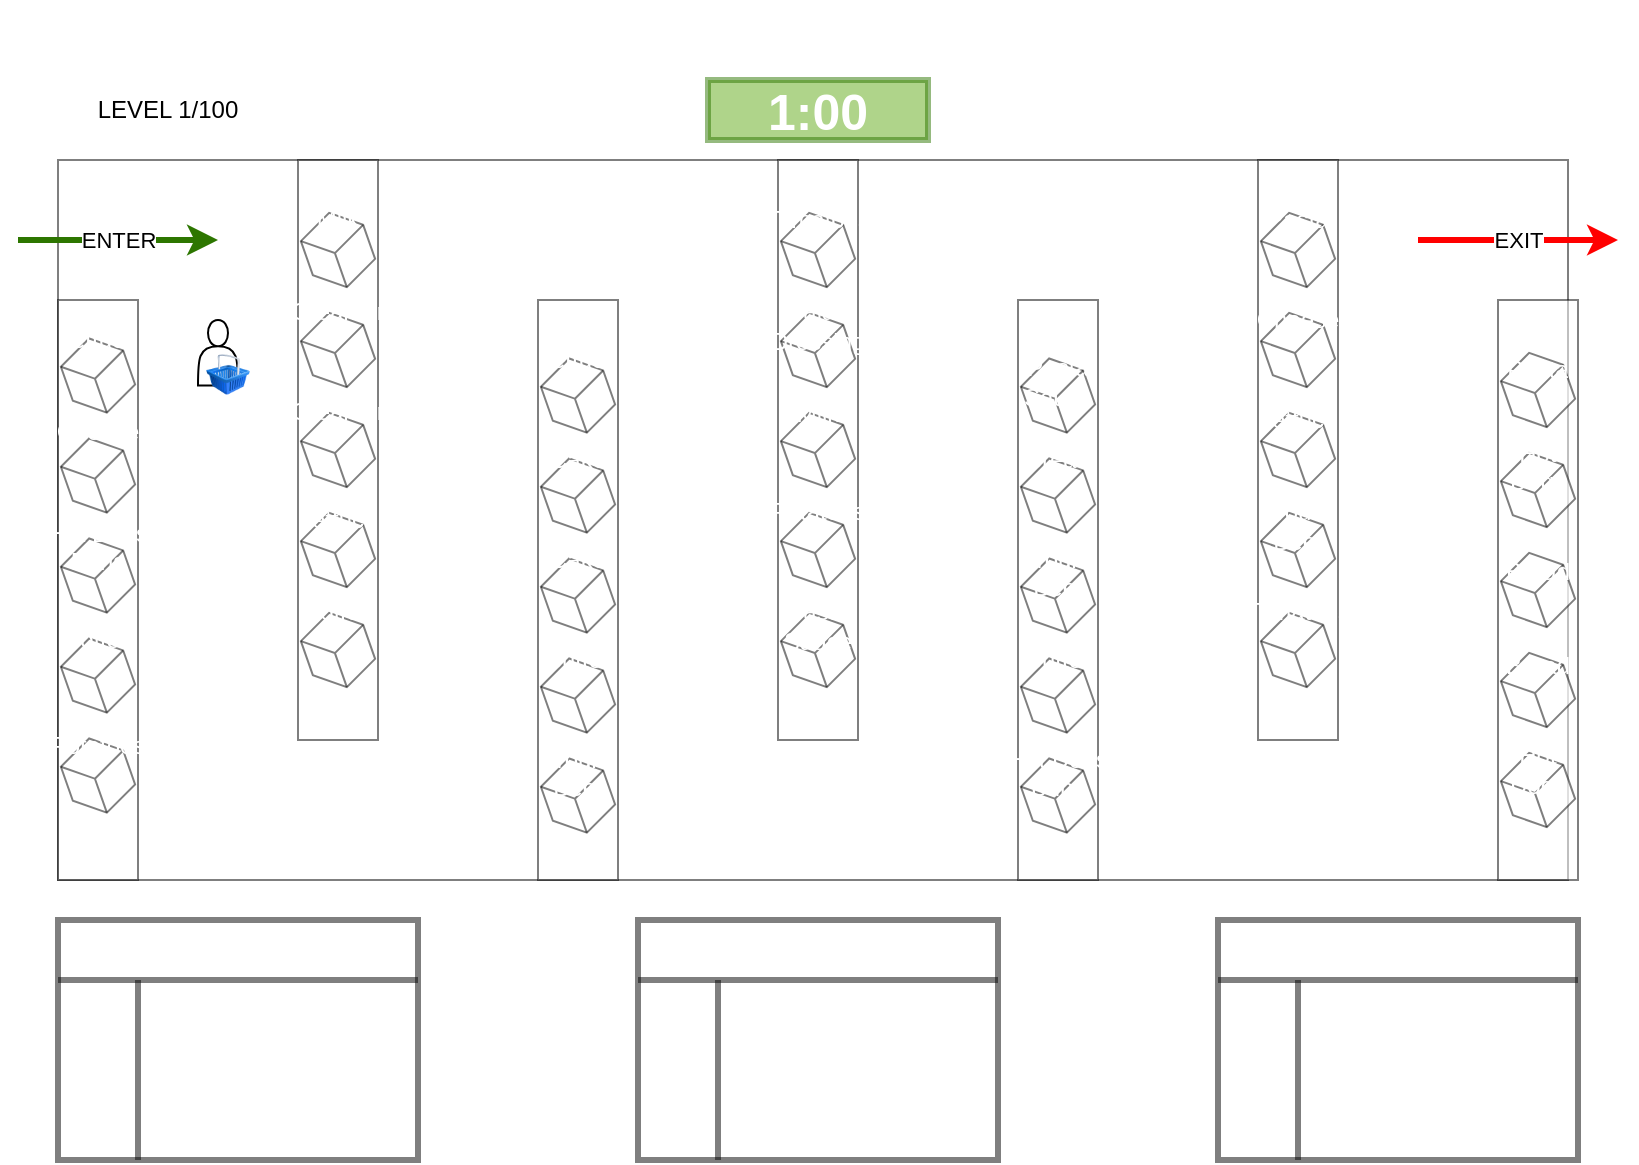 <mxfile>
    <diagram id="Rlf8xE68demIQxLl0rlF" name="Page-1">
        <mxGraphModel dx="257" dy="1597" grid="1" gridSize="10" guides="1" tooltips="1" connect="1" arrows="1" fold="1" page="1" pageScale="1" pageWidth="850" pageHeight="1100" math="0" shadow="0">
            <root>
                <mxCell id="0"/>
                <mxCell id="1" parent="0"/>
                <mxCell id="2" value="" style="rounded=0;whiteSpace=wrap;html=1;opacity=50;" parent="1" vertex="1">
                    <mxGeometry x="40" y="80" width="755" height="360" as="geometry"/>
                </mxCell>
                <mxCell id="8" value="" style="rounded=0;whiteSpace=wrap;html=1;opacity=50;" parent="1" vertex="1">
                    <mxGeometry x="40" y="150" width="40" height="290" as="geometry"/>
                </mxCell>
                <mxCell id="10" value="" style="rounded=0;whiteSpace=wrap;html=1;opacity=50;" parent="1" vertex="1">
                    <mxGeometry x="160" y="80" width="40" height="290" as="geometry"/>
                </mxCell>
                <mxCell id="11" value="" style="rounded=0;whiteSpace=wrap;html=1;opacity=50;" parent="1" vertex="1">
                    <mxGeometry x="280" y="150" width="40" height="290" as="geometry"/>
                </mxCell>
                <mxCell id="12" value="" style="rounded=0;whiteSpace=wrap;html=1;opacity=50;" parent="1" vertex="1">
                    <mxGeometry x="400" y="80" width="40" height="290" as="geometry"/>
                </mxCell>
                <mxCell id="13" value="" style="rounded=0;whiteSpace=wrap;html=1;opacity=50;" parent="1" vertex="1">
                    <mxGeometry x="520" y="150" width="40" height="290" as="geometry"/>
                </mxCell>
                <mxCell id="14" value="" style="rounded=0;whiteSpace=wrap;html=1;opacity=50;" parent="1" vertex="1">
                    <mxGeometry x="640" y="80" width="40" height="290" as="geometry"/>
                </mxCell>
                <mxCell id="16" value="" style="rounded=0;whiteSpace=wrap;html=1;opacity=50;" parent="1" vertex="1">
                    <mxGeometry x="760" y="150" width="40" height="290" as="geometry"/>
                </mxCell>
                <mxCell id="23" value="" style="endArrow=classic;html=1;fillColor=#60a917;strokeColor=#2D7600;strokeWidth=3;" parent="1" edge="1">
                    <mxGeometry relative="1" as="geometry">
                        <mxPoint x="20" y="120" as="sourcePoint"/>
                        <mxPoint x="120" y="120" as="targetPoint"/>
                    </mxGeometry>
                </mxCell>
                <mxCell id="24" value="ENTER" style="edgeLabel;resizable=0;html=1;align=center;verticalAlign=middle;" parent="23" connectable="0" vertex="1">
                    <mxGeometry relative="1" as="geometry"/>
                </mxCell>
                <mxCell id="26" value="" style="endArrow=classic;html=1;fillColor=#a20025;strokeColor=#FF0000;strokeWidth=3;" parent="1" edge="1">
                    <mxGeometry relative="1" as="geometry">
                        <mxPoint x="720" y="120" as="sourcePoint"/>
                        <mxPoint x="820" y="120" as="targetPoint"/>
                    </mxGeometry>
                </mxCell>
                <mxCell id="27" value="EXIT" style="edgeLabel;resizable=0;html=1;align=center;verticalAlign=middle;" parent="26" connectable="0" vertex="1">
                    <mxGeometry relative="1" as="geometry">
                        <mxPoint as="offset"/>
                    </mxGeometry>
                </mxCell>
                <mxCell id="29" value="" style="html=1;whiteSpace=wrap;shape=isoCube2;backgroundOutline=1;isoAngle=15;rotation=-135;opacity=50;" parent="1" vertex="1">
                    <mxGeometry x="43.75" y="170" width="32.5" height="35.58" as="geometry"/>
                </mxCell>
                <mxCell id="31" value="" style="html=1;whiteSpace=wrap;shape=isoCube2;backgroundOutline=1;isoAngle=15;rotation=-135;opacity=50;" parent="1" vertex="1">
                    <mxGeometry x="43.75" y="220" width="32.5" height="35.58" as="geometry"/>
                </mxCell>
                <mxCell id="32" value="" style="html=1;whiteSpace=wrap;shape=isoCube2;backgroundOutline=1;isoAngle=15;rotation=-135;opacity=50;" parent="1" vertex="1">
                    <mxGeometry x="43.75" y="270" width="32.5" height="35.58" as="geometry"/>
                </mxCell>
                <mxCell id="33" value="" style="html=1;whiteSpace=wrap;shape=isoCube2;backgroundOutline=1;isoAngle=15;rotation=-135;opacity=50;" parent="1" vertex="1">
                    <mxGeometry x="43.75" y="320" width="32.5" height="35.58" as="geometry"/>
                </mxCell>
                <mxCell id="34" value="" style="html=1;whiteSpace=wrap;shape=isoCube2;backgroundOutline=1;isoAngle=15;rotation=-135;opacity=50;" parent="1" vertex="1">
                    <mxGeometry x="43.75" y="370" width="32.5" height="35.58" as="geometry"/>
                </mxCell>
                <mxCell id="35" value="" style="html=1;whiteSpace=wrap;shape=isoCube2;backgroundOutline=1;isoAngle=15;rotation=-135;opacity=50;" parent="1" vertex="1">
                    <mxGeometry x="163.75" y="107.21" width="32.5" height="35.58" as="geometry"/>
                </mxCell>
                <mxCell id="36" value="" style="html=1;whiteSpace=wrap;shape=isoCube2;backgroundOutline=1;isoAngle=15;rotation=-135;opacity=50;" parent="1" vertex="1">
                    <mxGeometry x="163.75" y="157.21" width="32.5" height="35.58" as="geometry"/>
                </mxCell>
                <mxCell id="37" value="" style="html=1;whiteSpace=wrap;shape=isoCube2;backgroundOutline=1;isoAngle=15;rotation=-135;opacity=50;" parent="1" vertex="1">
                    <mxGeometry x="163.75" y="207.21" width="32.5" height="35.58" as="geometry"/>
                </mxCell>
                <mxCell id="38" value="" style="html=1;whiteSpace=wrap;shape=isoCube2;backgroundOutline=1;isoAngle=15;rotation=-135;opacity=50;" parent="1" vertex="1">
                    <mxGeometry x="163.75" y="257.21" width="32.5" height="35.58" as="geometry"/>
                </mxCell>
                <mxCell id="39" value="" style="html=1;whiteSpace=wrap;shape=isoCube2;backgroundOutline=1;isoAngle=15;rotation=-135;opacity=50;" parent="1" vertex="1">
                    <mxGeometry x="163.75" y="307.21" width="32.5" height="35.58" as="geometry"/>
                </mxCell>
                <mxCell id="40" value="" style="html=1;whiteSpace=wrap;shape=isoCube2;backgroundOutline=1;isoAngle=15;rotation=-135;opacity=50;" parent="1" vertex="1">
                    <mxGeometry x="283.75" y="180" width="32.5" height="35.58" as="geometry"/>
                </mxCell>
                <mxCell id="41" value="" style="html=1;whiteSpace=wrap;shape=isoCube2;backgroundOutline=1;isoAngle=15;rotation=-135;opacity=50;" parent="1" vertex="1">
                    <mxGeometry x="283.75" y="230" width="32.5" height="35.58" as="geometry"/>
                </mxCell>
                <mxCell id="42" value="" style="html=1;whiteSpace=wrap;shape=isoCube2;backgroundOutline=1;isoAngle=15;rotation=-135;opacity=50;" parent="1" vertex="1">
                    <mxGeometry x="283.75" y="280" width="32.5" height="35.58" as="geometry"/>
                </mxCell>
                <mxCell id="43" value="" style="html=1;whiteSpace=wrap;shape=isoCube2;backgroundOutline=1;isoAngle=15;rotation=-135;opacity=50;" parent="1" vertex="1">
                    <mxGeometry x="283.75" y="330" width="32.5" height="35.58" as="geometry"/>
                </mxCell>
                <mxCell id="44" value="" style="html=1;whiteSpace=wrap;shape=isoCube2;backgroundOutline=1;isoAngle=15;rotation=-135;opacity=50;" parent="1" vertex="1">
                    <mxGeometry x="283.75" y="380" width="32.5" height="35.58" as="geometry"/>
                </mxCell>
                <mxCell id="45" value="" style="html=1;whiteSpace=wrap;shape=isoCube2;backgroundOutline=1;isoAngle=15;rotation=-135;opacity=50;" parent="1" vertex="1">
                    <mxGeometry x="403.75" y="107.21" width="32.5" height="35.58" as="geometry"/>
                </mxCell>
                <mxCell id="46" value="" style="html=1;whiteSpace=wrap;shape=isoCube2;backgroundOutline=1;isoAngle=15;rotation=-135;opacity=50;" parent="1" vertex="1">
                    <mxGeometry x="403.75" y="157.21" width="32.5" height="35.58" as="geometry"/>
                </mxCell>
                <mxCell id="47" value="" style="html=1;whiteSpace=wrap;shape=isoCube2;backgroundOutline=1;isoAngle=15;rotation=-135;opacity=50;" parent="1" vertex="1">
                    <mxGeometry x="403.75" y="207.21" width="32.5" height="35.58" as="geometry"/>
                </mxCell>
                <mxCell id="48" value="" style="html=1;whiteSpace=wrap;shape=isoCube2;backgroundOutline=1;isoAngle=15;rotation=-135;opacity=50;" parent="1" vertex="1">
                    <mxGeometry x="403.75" y="257.21" width="32.5" height="35.58" as="geometry"/>
                </mxCell>
                <mxCell id="49" value="" style="html=1;whiteSpace=wrap;shape=isoCube2;backgroundOutline=1;isoAngle=15;rotation=-135;opacity=50;" parent="1" vertex="1">
                    <mxGeometry x="403.75" y="307.21" width="32.5" height="35.58" as="geometry"/>
                </mxCell>
                <mxCell id="50" value="" style="html=1;whiteSpace=wrap;shape=isoCube2;backgroundOutline=1;isoAngle=15;rotation=-135;opacity=50;" parent="1" vertex="1">
                    <mxGeometry x="523.75" y="180" width="32.5" height="35.58" as="geometry"/>
                </mxCell>
                <mxCell id="51" value="" style="html=1;whiteSpace=wrap;shape=isoCube2;backgroundOutline=1;isoAngle=15;rotation=-135;opacity=50;" parent="1" vertex="1">
                    <mxGeometry x="523.75" y="230" width="32.5" height="35.58" as="geometry"/>
                </mxCell>
                <mxCell id="52" value="" style="html=1;whiteSpace=wrap;shape=isoCube2;backgroundOutline=1;isoAngle=15;rotation=-135;opacity=50;" parent="1" vertex="1">
                    <mxGeometry x="523.75" y="280" width="32.5" height="35.58" as="geometry"/>
                </mxCell>
                <mxCell id="53" value="" style="html=1;whiteSpace=wrap;shape=isoCube2;backgroundOutline=1;isoAngle=15;rotation=-135;opacity=50;" parent="1" vertex="1">
                    <mxGeometry x="523.75" y="330" width="32.5" height="35.58" as="geometry"/>
                </mxCell>
                <mxCell id="54" value="" style="html=1;whiteSpace=wrap;shape=isoCube2;backgroundOutline=1;isoAngle=15;rotation=-135;opacity=50;" parent="1" vertex="1">
                    <mxGeometry x="523.75" y="380" width="32.5" height="35.58" as="geometry"/>
                </mxCell>
                <mxCell id="55" value="" style="html=1;whiteSpace=wrap;shape=isoCube2;backgroundOutline=1;isoAngle=15;rotation=-135;opacity=50;" parent="1" vertex="1">
                    <mxGeometry x="643.75" y="107.21" width="32.5" height="35.58" as="geometry"/>
                </mxCell>
                <mxCell id="56" value="" style="html=1;whiteSpace=wrap;shape=isoCube2;backgroundOutline=1;isoAngle=15;rotation=-135;opacity=50;" parent="1" vertex="1">
                    <mxGeometry x="643.75" y="157.21" width="32.5" height="35.58" as="geometry"/>
                </mxCell>
                <mxCell id="57" value="" style="html=1;whiteSpace=wrap;shape=isoCube2;backgroundOutline=1;isoAngle=15;rotation=-135;opacity=50;" parent="1" vertex="1">
                    <mxGeometry x="643.75" y="207.21" width="32.5" height="35.58" as="geometry"/>
                </mxCell>
                <mxCell id="58" value="" style="html=1;whiteSpace=wrap;shape=isoCube2;backgroundOutline=1;isoAngle=15;rotation=-135;opacity=50;" parent="1" vertex="1">
                    <mxGeometry x="643.75" y="257.21" width="32.5" height="35.58" as="geometry"/>
                </mxCell>
                <mxCell id="59" value="" style="html=1;whiteSpace=wrap;shape=isoCube2;backgroundOutline=1;isoAngle=15;rotation=-135;opacity=50;" parent="1" vertex="1">
                    <mxGeometry x="643.75" y="307.21" width="32.5" height="35.58" as="geometry"/>
                </mxCell>
                <mxCell id="60" value="" style="html=1;whiteSpace=wrap;shape=isoCube2;backgroundOutline=1;isoAngle=15;rotation=-135;opacity=50;" parent="1" vertex="1">
                    <mxGeometry x="763.75" y="177.21" width="32.5" height="35.58" as="geometry"/>
                </mxCell>
                <mxCell id="61" value="" style="html=1;whiteSpace=wrap;shape=isoCube2;backgroundOutline=1;isoAngle=15;rotation=-135;opacity=50;" parent="1" vertex="1">
                    <mxGeometry x="763.75" y="227.21" width="32.5" height="35.58" as="geometry"/>
                </mxCell>
                <mxCell id="62" value="" style="html=1;whiteSpace=wrap;shape=isoCube2;backgroundOutline=1;isoAngle=15;rotation=-135;opacity=50;" parent="1" vertex="1">
                    <mxGeometry x="763.75" y="277.21" width="32.5" height="35.58" as="geometry"/>
                </mxCell>
                <mxCell id="63" value="" style="html=1;whiteSpace=wrap;shape=isoCube2;backgroundOutline=1;isoAngle=15;rotation=-135;opacity=50;" parent="1" vertex="1">
                    <mxGeometry x="763.75" y="327.21" width="32.5" height="35.58" as="geometry"/>
                </mxCell>
                <mxCell id="64" value="" style="html=1;whiteSpace=wrap;shape=isoCube2;backgroundOutline=1;isoAngle=15;rotation=-135;opacity=50;" parent="1" vertex="1">
                    <mxGeometry x="763.75" y="377.21" width="32.5" height="35.58" as="geometry"/>
                </mxCell>
                <mxCell id="72" value="" style="shape=actor;whiteSpace=wrap;html=1;" parent="1" vertex="1">
                    <mxGeometry x="110" y="160" width="20" height="32.79" as="geometry"/>
                </mxCell>
                <mxCell id="74" value="" style="image;html=1;image=img/lib/clip_art/finance/Shopping_Cart_128x128.png" parent="1" vertex="1">
                    <mxGeometry x="110" y="177.21" width="30" height="20" as="geometry"/>
                </mxCell>
                <UserObject label="&lt;font color=&quot;#ffffff&quot;&gt;Lettuce&lt;br&gt;&lt;/font&gt;" placeholders="1" name="Variable" id="78">
                    <mxCell style="text;html=1;strokeColor=none;fillColor=none;align=center;verticalAlign=middle;whiteSpace=wrap;overflow=hidden;strokeWidth=3;" parent="1" vertex="1">
                        <mxGeometry x="20" y="160.0" width="80" height="20" as="geometry"/>
                    </mxCell>
                </UserObject>
                <UserObject label="&lt;font color=&quot;#ffffff&quot;&gt;Lettuce&lt;br&gt;&lt;/font&gt;" placeholders="1" name="Variable" id="79">
                    <mxCell style="text;html=1;strokeColor=none;fillColor=none;align=center;verticalAlign=middle;whiteSpace=wrap;overflow=hidden;strokeWidth=3;" parent="1" vertex="1">
                        <mxGeometry x="140" y="250.0" width="80" height="20" as="geometry"/>
                    </mxCell>
                </UserObject>
                <UserObject label="&lt;font color=&quot;#ffffff&quot;&gt;Lettuce&lt;br&gt;&lt;/font&gt;" placeholders="1" name="Variable" id="80">
                    <mxCell style="text;html=1;strokeColor=none;fillColor=none;align=center;verticalAlign=middle;whiteSpace=wrap;overflow=hidden;strokeWidth=3;" parent="1" vertex="1">
                        <mxGeometry x="260" y="170.0" width="80" height="20" as="geometry"/>
                    </mxCell>
                </UserObject>
                <UserObject label="&lt;font color=&quot;#ffffff&quot;&gt;Lettuce&lt;br&gt;&lt;/font&gt;" placeholders="1" name="Variable" id="81">
                    <mxCell style="text;html=1;strokeColor=none;fillColor=none;align=center;verticalAlign=middle;whiteSpace=wrap;overflow=hidden;strokeWidth=3;" parent="1" vertex="1">
                        <mxGeometry x="620" y="200.0" width="80" height="20" as="geometry"/>
                    </mxCell>
                </UserObject>
                <UserObject label="&lt;font color=&quot;#ffffff&quot;&gt;Bread&lt;br&gt;&lt;/font&gt;" placeholders="1" name="Variable" id="82">
                    <mxCell style="text;html=1;strokeColor=none;fillColor=none;align=center;verticalAlign=middle;whiteSpace=wrap;overflow=hidden;strokeWidth=3;" parent="1" vertex="1">
                        <mxGeometry x="740" y="322.79" width="80" height="20" as="geometry"/>
                    </mxCell>
                </UserObject>
                <UserObject label="&lt;font color=&quot;#ffffff&quot;&gt;Bread&lt;br&gt;&lt;/font&gt;" placeholders="1" name="Variable" id="83">
                    <mxCell style="text;html=1;strokeColor=none;fillColor=none;align=center;verticalAlign=middle;whiteSpace=wrap;overflow=hidden;strokeWidth=3;" parent="1" vertex="1">
                        <mxGeometry x="740" y="275.58" width="80" height="20" as="geometry"/>
                    </mxCell>
                </UserObject>
                <UserObject label="&lt;font color=&quot;#ffffff&quot;&gt;Bread&lt;br&gt;&lt;/font&gt;" placeholders="1" name="Variable" id="84">
                    <mxCell style="text;html=1;strokeColor=none;fillColor=none;align=center;verticalAlign=middle;whiteSpace=wrap;overflow=hidden;strokeWidth=3;" parent="1" vertex="1">
                        <mxGeometry x="500" y="220.0" width="80" height="20" as="geometry"/>
                    </mxCell>
                </UserObject>
                <UserObject label="&lt;font color=&quot;#ffffff&quot;&gt;Tomatoes&lt;br&gt;&lt;/font&gt;" placeholders="1" name="Variable" id="85">
                    <mxCell style="text;html=1;strokeColor=none;fillColor=none;align=center;verticalAlign=middle;whiteSpace=wrap;overflow=hidden;strokeWidth=3;" parent="1" vertex="1">
                        <mxGeometry x="620" y="295.58" width="80" height="20" as="geometry"/>
                    </mxCell>
                </UserObject>
                <UserObject label="&lt;font color=&quot;#ffffff&quot;&gt;Tomatoes&lt;br&gt;&lt;/font&gt;" placeholders="1" name="Variable" id="86">
                    <mxCell style="text;html=1;strokeColor=none;fillColor=none;align=center;verticalAlign=middle;whiteSpace=wrap;overflow=hidden;strokeWidth=3;" parent="1" vertex="1">
                        <mxGeometry x="380" y="100.0" width="80" height="20" as="geometry"/>
                    </mxCell>
                </UserObject>
                <UserObject label="&lt;font color=&quot;#ffffff&quot;&gt;Ground&lt;br&gt;Beef&lt;br&gt;&lt;/font&gt;" placeholders="1" name="Variable" id="87">
                    <mxCell style="text;html=1;strokeColor=none;fillColor=none;align=center;verticalAlign=middle;whiteSpace=wrap;overflow=hidden;strokeWidth=3;" parent="1" vertex="1">
                        <mxGeometry x="620" y="245.58" width="80" height="34.42" as="geometry"/>
                    </mxCell>
                </UserObject>
                <UserObject label="&lt;font color=&quot;#ffffff&quot;&gt;Ground&lt;br&gt;Beef&lt;br&gt;&lt;/font&gt;" placeholders="1" name="Variable" id="88">
                    <mxCell style="text;html=1;strokeColor=none;fillColor=none;align=center;verticalAlign=middle;whiteSpace=wrap;overflow=hidden;strokeWidth=3;" parent="1" vertex="1">
                        <mxGeometry x="500" y="270" width="80" height="30" as="geometry"/>
                    </mxCell>
                </UserObject>
                <UserObject label="&lt;font color=&quot;#ffffff&quot;&gt;Ground&lt;br&gt;Beef&lt;br&gt;&lt;/font&gt;" placeholders="1" name="Variable" id="89">
                    <mxCell style="text;html=1;strokeColor=none;fillColor=none;align=center;verticalAlign=middle;whiteSpace=wrap;overflow=hidden;strokeWidth=3;" parent="1" vertex="1">
                        <mxGeometry x="260" y="370" width="80" height="30" as="geometry"/>
                    </mxCell>
                </UserObject>
                <UserObject label="&lt;font color=&quot;#ffffff&quot;&gt;Cheese&lt;br&gt;&lt;/font&gt;" placeholders="1" name="Variable" id="90">
                    <mxCell style="text;html=1;strokeColor=none;fillColor=none;align=center;verticalAlign=middle;whiteSpace=wrap;overflow=hidden;strokeWidth=3;" parent="1" vertex="1">
                        <mxGeometry x="620" y="150.0" width="80" height="20" as="geometry"/>
                    </mxCell>
                </UserObject>
                <UserObject label="&lt;font color=&quot;#ffffff&quot;&gt;Cheese&lt;br&gt;&lt;/font&gt;" placeholders="1" name="Variable" id="91">
                    <mxCell style="text;html=1;strokeColor=none;fillColor=none;align=center;verticalAlign=middle;whiteSpace=wrap;overflow=hidden;strokeWidth=3;" parent="1" vertex="1">
                        <mxGeometry x="20" y="205.58" width="80" height="20" as="geometry"/>
                    </mxCell>
                </UserObject>
                <UserObject label="&lt;font color=&quot;#ffffff&quot;&gt;Pasta&lt;br&gt;&lt;/font&gt;" placeholders="1" name="Variable" id="92">
                    <mxCell style="text;html=1;strokeColor=none;fillColor=none;align=center;verticalAlign=middle;whiteSpace=wrap;overflow=hidden;strokeWidth=3;" parent="1" vertex="1">
                        <mxGeometry x="620" y="100.0" width="80" height="20" as="geometry"/>
                    </mxCell>
                </UserObject>
                <UserObject label="&lt;font color=&quot;#ffffff&quot;&gt;Pasta&lt;br&gt;&lt;/font&gt;" placeholders="1" name="Variable" id="93">
                    <mxCell style="text;html=1;strokeColor=none;fillColor=none;align=center;verticalAlign=middle;whiteSpace=wrap;overflow=hidden;strokeWidth=3;" parent="1" vertex="1">
                        <mxGeometry x="740" y="175.0" width="80" height="20" as="geometry"/>
                    </mxCell>
                </UserObject>
                <UserObject label="&lt;font color=&quot;#ffffff&quot;&gt;Pasta&lt;br&gt;Sauce&lt;br&gt;&lt;/font&gt;" placeholders="1" name="Variable" id="94">
                    <mxCell style="text;html=1;strokeColor=none;fillColor=none;align=center;verticalAlign=middle;whiteSpace=wrap;overflow=hidden;strokeWidth=3;" parent="1" vertex="1">
                        <mxGeometry x="500" y="172.79" width="80" height="37.21" as="geometry"/>
                    </mxCell>
                </UserObject>
                <UserObject label="&lt;font color=&quot;#ffffff&quot;&gt;Pasta&lt;br&gt;Sauce&lt;br&gt;&lt;/font&gt;" placeholders="1" name="Variable" id="95">
                    <mxCell style="text;html=1;strokeColor=none;fillColor=none;align=center;verticalAlign=middle;whiteSpace=wrap;overflow=hidden;strokeWidth=3;" parent="1" vertex="1">
                        <mxGeometry x="380" y="295.58" width="80" height="34.42" as="geometry"/>
                    </mxCell>
                </UserObject>
                <UserObject label="&lt;font color=&quot;#ffffff&quot;&gt;Cake&lt;br&gt;&lt;/font&gt;" placeholders="1" name="Variable" id="96">
                    <mxCell style="text;html=1;strokeColor=none;fillColor=none;align=center;verticalAlign=middle;whiteSpace=wrap;overflow=hidden;strokeWidth=3;" parent="1" vertex="1">
                        <mxGeometry x="260" y="220.0" width="80" height="20" as="geometry"/>
                    </mxCell>
                </UserObject>
                <UserObject label="&lt;font color=&quot;#ffffff&quot;&gt;Cake&lt;br&gt;&lt;/font&gt;" placeholders="1" name="Variable" id="97">
                    <mxCell style="text;html=1;strokeColor=none;fillColor=none;align=center;verticalAlign=middle;whiteSpace=wrap;overflow=hidden;strokeWidth=3;" parent="1" vertex="1">
                        <mxGeometry x="260" y="270.0" width="80" height="20" as="geometry"/>
                    </mxCell>
                </UserObject>
                <UserObject label="&lt;font color=&quot;#ffffff&quot;&gt;Hot&lt;br&gt;Dogs&lt;br&gt;&lt;/font&gt;" placeholders="1" name="Variable" id="98">
                    <mxCell style="text;html=1;strokeColor=none;fillColor=none;align=center;verticalAlign=middle;whiteSpace=wrap;overflow=hidden;strokeWidth=3;" parent="1" vertex="1">
                        <mxGeometry x="740" y="367.5" width="80" height="35" as="geometry"/>
                    </mxCell>
                </UserObject>
                <UserObject label="&lt;font color=&quot;#ffffff&quot;&gt;Hot&lt;br&gt;Dogs&lt;br&gt;&lt;/font&gt;" placeholders="1" name="Variable" id="99">
                    <mxCell style="text;html=1;strokeColor=none;fillColor=none;align=center;verticalAlign=middle;whiteSpace=wrap;overflow=hidden;strokeWidth=3;" parent="1" vertex="1">
                        <mxGeometry x="740" y="217.21" width="80" height="30" as="geometry"/>
                    </mxCell>
                </UserObject>
                <UserObject label="&lt;font color=&quot;#ffffff&quot;&gt;Hot Dogs&lt;br&gt;Buns&lt;br&gt;&lt;/font&gt;" placeholders="1" name="Variable" id="100">
                    <mxCell style="text;html=1;strokeColor=none;fillColor=none;align=center;verticalAlign=middle;whiteSpace=wrap;overflow=hidden;strokeWidth=3;" parent="1" vertex="1">
                        <mxGeometry x="500" y="370" width="80" height="30" as="geometry"/>
                    </mxCell>
                </UserObject>
                <UserObject label="&lt;font color=&quot;#ffffff&quot;&gt;Hot Dogs&lt;br&gt;Buns&lt;br&gt;&lt;/font&gt;" placeholders="1" name="Variable" id="101">
                    <mxCell style="text;html=1;strokeColor=none;fillColor=none;align=center;verticalAlign=middle;whiteSpace=wrap;overflow=hidden;strokeWidth=3;" parent="1" vertex="1">
                        <mxGeometry x="20" y="257.21" width="80" height="30" as="geometry"/>
                    </mxCell>
                </UserObject>
                <UserObject label="&lt;font color=&quot;#ffffff&quot;&gt;Potatoes&lt;br&gt;&lt;/font&gt;" placeholders="1" name="Variable" id="102">
                    <mxCell style="text;html=1;strokeColor=none;fillColor=none;align=center;verticalAlign=middle;whiteSpace=wrap;overflow=hidden;strokeWidth=3;" parent="1" vertex="1">
                        <mxGeometry x="380" y="245.58" width="80" height="20" as="geometry"/>
                    </mxCell>
                </UserObject>
                <UserObject label="&lt;font color=&quot;#ffffff&quot;&gt;Potatoes&lt;br&gt;&lt;/font&gt;" placeholders="1" name="Variable" id="104">
                    <mxCell style="text;html=1;strokeColor=none;fillColor=none;align=center;verticalAlign=middle;whiteSpace=wrap;overflow=hidden;strokeWidth=3;" parent="1" vertex="1">
                        <mxGeometry x="20" y="362.79" width="80" height="20" as="geometry"/>
                    </mxCell>
                </UserObject>
                <UserObject label="&lt;font color=&quot;#ffffff&quot;&gt;Milk&lt;br&gt;&lt;/font&gt;" placeholders="1" name="Variable" id="105">
                    <mxCell style="text;html=1;strokeColor=none;fillColor=none;align=center;verticalAlign=middle;whiteSpace=wrap;overflow=hidden;strokeWidth=3;" parent="1" vertex="1">
                        <mxGeometry x="380" y="197.21" width="80" height="20" as="geometry"/>
                    </mxCell>
                </UserObject>
                <UserObject label="&lt;font color=&quot;#ffffff&quot;&gt;Milk&lt;br&gt;&lt;/font&gt;" placeholders="1" name="Variable" id="106">
                    <mxCell style="text;html=1;strokeColor=none;fillColor=none;align=center;verticalAlign=middle;whiteSpace=wrap;overflow=hidden;strokeWidth=3;" parent="1" vertex="1">
                        <mxGeometry x="140" y="100.0" width="80" height="20" as="geometry"/>
                    </mxCell>
                </UserObject>
                <UserObject label="&lt;font color=&quot;#ffffff&quot;&gt;Butter&lt;br&gt;&lt;/font&gt;" placeholders="1" name="Variable" id="107">
                    <mxCell style="text;html=1;strokeColor=none;fillColor=none;align=center;verticalAlign=middle;whiteSpace=wrap;overflow=hidden;strokeWidth=3;" parent="1" vertex="1">
                        <mxGeometry x="260" y="320" width="80" height="20" as="geometry"/>
                    </mxCell>
                </UserObject>
                <UserObject label="&lt;font color=&quot;#ffffff&quot;&gt;Butter&lt;br&gt;&lt;/font&gt;" placeholders="1" name="Variable" id="108">
                    <mxCell style="text;html=1;strokeColor=none;fillColor=none;align=center;verticalAlign=middle;whiteSpace=wrap;overflow=hidden;strokeWidth=3;" parent="1" vertex="1">
                        <mxGeometry x="500" y="320" width="80" height="20" as="geometry"/>
                    </mxCell>
                </UserObject>
                <UserObject label="&lt;font color=&quot;#ffffff&quot;&gt;Coffee&lt;br&gt;&lt;/font&gt;" placeholders="1" name="Variable" id="109">
                    <mxCell style="text;html=1;strokeColor=none;fillColor=none;align=center;verticalAlign=middle;whiteSpace=wrap;overflow=hidden;strokeWidth=3;" parent="1" vertex="1">
                        <mxGeometry x="20" y="310" width="80" height="20" as="geometry"/>
                    </mxCell>
                </UserObject>
                <UserObject label="&lt;font color=&quot;#ffffff&quot;&gt;Coffee&lt;br&gt;&lt;/font&gt;" placeholders="1" name="Variable" id="110">
                    <mxCell style="text;html=1;strokeColor=none;fillColor=none;align=center;verticalAlign=middle;whiteSpace=wrap;overflow=hidden;strokeWidth=3;" parent="1" vertex="1">
                        <mxGeometry x="140" y="295.58" width="80" height="20" as="geometry"/>
                    </mxCell>
                </UserObject>
                <UserObject label="&lt;font color=&quot;#ffffff&quot;&gt;Creamer&lt;br&gt;&lt;/font&gt;" placeholders="1" name="Variable" id="111">
                    <mxCell style="text;html=1;strokeColor=none;fillColor=none;align=center;verticalAlign=middle;whiteSpace=wrap;overflow=hidden;strokeWidth=3;" parent="1" vertex="1">
                        <mxGeometry x="140" y="195.58" width="80" height="20" as="geometry"/>
                    </mxCell>
                </UserObject>
                <UserObject label="&lt;font color=&quot;#ffffff&quot;&gt;Creamer&lt;br&gt;&lt;/font&gt;" placeholders="1" name="Variable" id="112">
                    <mxCell style="text;html=1;strokeColor=none;fillColor=none;align=center;verticalAlign=middle;whiteSpace=wrap;overflow=hidden;strokeWidth=3;" parent="1" vertex="1">
                        <mxGeometry x="140" y="146.39" width="80" height="20" as="geometry"/>
                    </mxCell>
                </UserObject>
                <UserObject label="&lt;font color=&quot;#ffffff&quot;&gt;Salad&lt;br&gt;Dressing&lt;br&gt;&lt;/font&gt;" placeholders="1" name="Variable" id="113">
                    <mxCell style="text;html=1;strokeColor=none;fillColor=none;align=center;verticalAlign=middle;whiteSpace=wrap;overflow=hidden;strokeWidth=3;" parent="1" vertex="1">
                        <mxGeometry x="380" y="146.39" width="80" height="33.61" as="geometry"/>
                    </mxCell>
                </UserObject>
                <mxCell id="121" value="Hamburgers" style="shape=table;startSize=30;container=1;collapsible=0;childLayout=tableLayout;fixedRows=1;rowLines=0;fontStyle=1;strokeWidth=3;fontSize=15;fontColor=#FFFFFF;opacity=50;" parent="1" vertex="1">
                    <mxGeometry x="40" y="460" width="180" height="120" as="geometry"/>
                </mxCell>
                <mxCell id="122" value="" style="shape=tableRow;horizontal=0;startSize=0;swimlaneHead=0;swimlaneBody=0;top=0;left=0;bottom=0;right=0;collapsible=0;dropTarget=0;fillColor=none;points=[[0,0.5],[1,0.5]];portConstraint=eastwest;strokeWidth=3;fontSize=15;fontColor=#FFFFFF;opacity=50;" parent="121" vertex="1">
                    <mxGeometry y="30" width="180" height="30" as="geometry"/>
                </mxCell>
                <mxCell id="123" value="0/1" style="shape=partialRectangle;html=1;whiteSpace=wrap;connectable=0;fillColor=none;top=0;left=0;bottom=0;right=0;overflow=hidden;pointerEvents=1;strokeWidth=3;fontSize=15;fontColor=#FFFFFF;opacity=50;" parent="122" vertex="1">
                    <mxGeometry width="40" height="30" as="geometry">
                        <mxRectangle width="40" height="30" as="alternateBounds"/>
                    </mxGeometry>
                </mxCell>
                <mxCell id="124" value="Ground Beef" style="shape=partialRectangle;html=1;whiteSpace=wrap;connectable=0;fillColor=none;top=0;left=0;bottom=0;right=0;align=left;spacingLeft=6;overflow=hidden;strokeWidth=3;fontSize=15;fontColor=#FFFFFF;opacity=50;" parent="122" vertex="1">
                    <mxGeometry x="40" width="140" height="30" as="geometry">
                        <mxRectangle width="140" height="30" as="alternateBounds"/>
                    </mxGeometry>
                </mxCell>
                <mxCell id="125" value="" style="shape=tableRow;horizontal=0;startSize=0;swimlaneHead=0;swimlaneBody=0;top=0;left=0;bottom=0;right=0;collapsible=0;dropTarget=0;fillColor=none;points=[[0,0.5],[1,0.5]];portConstraint=eastwest;strokeWidth=3;fontSize=15;fontColor=#FFFFFF;opacity=50;" parent="121" vertex="1">
                    <mxGeometry y="60" width="180" height="30" as="geometry"/>
                </mxCell>
                <mxCell id="126" value="0/1" style="shape=partialRectangle;html=1;whiteSpace=wrap;connectable=0;fillColor=none;top=0;left=0;bottom=0;right=0;overflow=hidden;strokeWidth=3;fontSize=15;fontColor=#FFFFFF;opacity=50;" parent="125" vertex="1">
                    <mxGeometry width="40" height="30" as="geometry">
                        <mxRectangle width="40" height="30" as="alternateBounds"/>
                    </mxGeometry>
                </mxCell>
                <mxCell id="127" value="Cheese" style="shape=partialRectangle;html=1;whiteSpace=wrap;connectable=0;fillColor=none;top=0;left=0;bottom=0;right=0;align=left;spacingLeft=6;overflow=hidden;strokeWidth=3;fontSize=15;fontColor=#FFFFFF;opacity=50;" parent="125" vertex="1">
                    <mxGeometry x="40" width="140" height="30" as="geometry">
                        <mxRectangle width="140" height="30" as="alternateBounds"/>
                    </mxGeometry>
                </mxCell>
                <mxCell id="128" value="" style="shape=tableRow;horizontal=0;startSize=0;swimlaneHead=0;swimlaneBody=0;top=0;left=0;bottom=0;right=0;collapsible=0;dropTarget=0;fillColor=none;points=[[0,0.5],[1,0.5]];portConstraint=eastwest;strokeWidth=3;fontSize=15;fontColor=#FFFFFF;opacity=50;" parent="121" vertex="1">
                    <mxGeometry y="90" width="180" height="30" as="geometry"/>
                </mxCell>
                <mxCell id="129" value="0/1" style="shape=partialRectangle;html=1;whiteSpace=wrap;connectable=0;fillColor=none;top=0;left=0;bottom=0;right=0;overflow=hidden;strokeWidth=3;fontSize=15;fontColor=#FFFFFF;opacity=50;" parent="128" vertex="1">
                    <mxGeometry width="40" height="30" as="geometry">
                        <mxRectangle width="40" height="30" as="alternateBounds"/>
                    </mxGeometry>
                </mxCell>
                <mxCell id="130" value="Bread" style="shape=partialRectangle;html=1;whiteSpace=wrap;connectable=0;fillColor=none;top=0;left=0;bottom=0;right=0;align=left;spacingLeft=6;overflow=hidden;strokeWidth=3;fontSize=15;fontColor=#FFFFFF;opacity=50;" parent="128" vertex="1">
                    <mxGeometry x="40" width="140" height="30" as="geometry">
                        <mxRectangle width="140" height="30" as="alternateBounds"/>
                    </mxGeometry>
                </mxCell>
                <mxCell id="131" value="Salad" style="shape=table;startSize=30;container=1;collapsible=0;childLayout=tableLayout;fixedRows=1;rowLines=0;fontStyle=1;strokeWidth=3;fontSize=15;fontColor=#FFFFFF;opacity=50;" parent="1" vertex="1">
                    <mxGeometry x="330" y="460" width="180" height="120" as="geometry"/>
                </mxCell>
                <mxCell id="132" value="" style="shape=tableRow;horizontal=0;startSize=0;swimlaneHead=0;swimlaneBody=0;top=0;left=0;bottom=0;right=0;collapsible=0;dropTarget=0;fillColor=none;points=[[0,0.5],[1,0.5]];portConstraint=eastwest;strokeWidth=3;fontSize=15;fontColor=#FFFFFF;opacity=50;" parent="131" vertex="1">
                    <mxGeometry y="30" width="180" height="30" as="geometry"/>
                </mxCell>
                <mxCell id="133" value="0/2" style="shape=partialRectangle;html=1;whiteSpace=wrap;connectable=0;fillColor=none;top=0;left=0;bottom=0;right=0;overflow=hidden;pointerEvents=1;strokeWidth=3;fontSize=15;fontColor=#FFFFFF;opacity=50;" parent="132" vertex="1">
                    <mxGeometry width="40" height="30" as="geometry">
                        <mxRectangle width="40" height="30" as="alternateBounds"/>
                    </mxGeometry>
                </mxCell>
                <mxCell id="134" value="Lettuce" style="shape=partialRectangle;html=1;whiteSpace=wrap;connectable=0;fillColor=none;top=0;left=0;bottom=0;right=0;align=left;spacingLeft=6;overflow=hidden;strokeWidth=3;fontSize=15;fontColor=#FFFFFF;opacity=50;" parent="132" vertex="1">
                    <mxGeometry x="40" width="140" height="30" as="geometry">
                        <mxRectangle width="140" height="30" as="alternateBounds"/>
                    </mxGeometry>
                </mxCell>
                <mxCell id="135" value="" style="shape=tableRow;horizontal=0;startSize=0;swimlaneHead=0;swimlaneBody=0;top=0;left=0;bottom=0;right=0;collapsible=0;dropTarget=0;fillColor=none;points=[[0,0.5],[1,0.5]];portConstraint=eastwest;strokeWidth=3;fontSize=15;fontColor=#FFFFFF;opacity=50;" parent="131" vertex="1">
                    <mxGeometry y="60" width="180" height="30" as="geometry"/>
                </mxCell>
                <mxCell id="136" value="0/2" style="shape=partialRectangle;html=1;whiteSpace=wrap;connectable=0;fillColor=none;top=0;left=0;bottom=0;right=0;overflow=hidden;strokeWidth=3;fontSize=15;fontColor=#FFFFFF;opacity=50;" parent="135" vertex="1">
                    <mxGeometry width="40" height="30" as="geometry">
                        <mxRectangle width="40" height="30" as="alternateBounds"/>
                    </mxGeometry>
                </mxCell>
                <mxCell id="137" value="Tomatoes" style="shape=partialRectangle;html=1;whiteSpace=wrap;connectable=0;fillColor=none;top=0;left=0;bottom=0;right=0;align=left;spacingLeft=6;overflow=hidden;strokeWidth=3;fontSize=15;fontColor=#FFFFFF;opacity=50;" parent="135" vertex="1">
                    <mxGeometry x="40" width="140" height="30" as="geometry">
                        <mxRectangle width="140" height="30" as="alternateBounds"/>
                    </mxGeometry>
                </mxCell>
                <mxCell id="138" value="" style="shape=tableRow;horizontal=0;startSize=0;swimlaneHead=0;swimlaneBody=0;top=0;left=0;bottom=0;right=0;collapsible=0;dropTarget=0;fillColor=none;points=[[0,0.5],[1,0.5]];portConstraint=eastwest;strokeWidth=3;fontSize=15;fontColor=#FFFFFF;opacity=50;" parent="131" vertex="1">
                    <mxGeometry y="90" width="180" height="30" as="geometry"/>
                </mxCell>
                <mxCell id="139" value="0/1" style="shape=partialRectangle;html=1;whiteSpace=wrap;connectable=0;fillColor=none;top=0;left=0;bottom=0;right=0;overflow=hidden;strokeWidth=3;fontSize=15;fontColor=#FFFFFF;opacity=50;" parent="138" vertex="1">
                    <mxGeometry width="40" height="30" as="geometry">
                        <mxRectangle width="40" height="30" as="alternateBounds"/>
                    </mxGeometry>
                </mxCell>
                <mxCell id="140" value="Salad Dressing" style="shape=partialRectangle;html=1;whiteSpace=wrap;connectable=0;fillColor=none;top=0;left=0;bottom=0;right=0;align=left;spacingLeft=6;overflow=hidden;strokeWidth=3;fontSize=15;fontColor=#FFFFFF;opacity=50;" parent="138" vertex="1">
                    <mxGeometry x="40" width="140" height="30" as="geometry">
                        <mxRectangle width="140" height="30" as="alternateBounds"/>
                    </mxGeometry>
                </mxCell>
                <mxCell id="141" value="Mashed Potatoes" style="shape=table;startSize=30;container=1;collapsible=0;childLayout=tableLayout;fixedRows=1;rowLines=0;fontStyle=1;strokeWidth=3;fontSize=15;fontColor=#FFFFFF;opacity=50;" parent="1" vertex="1">
                    <mxGeometry x="620" y="460" width="180" height="120" as="geometry"/>
                </mxCell>
                <mxCell id="142" value="" style="shape=tableRow;horizontal=0;startSize=0;swimlaneHead=0;swimlaneBody=0;top=0;left=0;bottom=0;right=0;collapsible=0;dropTarget=0;fillColor=none;points=[[0,0.5],[1,0.5]];portConstraint=eastwest;strokeWidth=3;fontSize=15;fontColor=#FFFFFF;opacity=50;" parent="141" vertex="1">
                    <mxGeometry y="30" width="180" height="30" as="geometry"/>
                </mxCell>
                <mxCell id="143" value="0/1" style="shape=partialRectangle;html=1;whiteSpace=wrap;connectable=0;fillColor=none;top=0;left=0;bottom=0;right=0;overflow=hidden;pointerEvents=1;strokeWidth=3;fontSize=15;fontColor=#FFFFFF;opacity=50;" parent="142" vertex="1">
                    <mxGeometry width="40" height="30" as="geometry">
                        <mxRectangle width="40" height="30" as="alternateBounds"/>
                    </mxGeometry>
                </mxCell>
                <mxCell id="144" value="Potatoes" style="shape=partialRectangle;html=1;whiteSpace=wrap;connectable=0;fillColor=none;top=0;left=0;bottom=0;right=0;align=left;spacingLeft=6;overflow=hidden;strokeWidth=3;fontSize=15;fontColor=#FFFFFF;opacity=50;" parent="142" vertex="1">
                    <mxGeometry x="40" width="140" height="30" as="geometry">
                        <mxRectangle width="140" height="30" as="alternateBounds"/>
                    </mxGeometry>
                </mxCell>
                <mxCell id="145" value="" style="shape=tableRow;horizontal=0;startSize=0;swimlaneHead=0;swimlaneBody=0;top=0;left=0;bottom=0;right=0;collapsible=0;dropTarget=0;fillColor=none;points=[[0,0.5],[1,0.5]];portConstraint=eastwest;strokeWidth=3;fontSize=15;fontColor=#FFFFFF;opacity=50;" parent="141" vertex="1">
                    <mxGeometry y="60" width="180" height="30" as="geometry"/>
                </mxCell>
                <mxCell id="146" value="0/1" style="shape=partialRectangle;html=1;whiteSpace=wrap;connectable=0;fillColor=none;top=0;left=0;bottom=0;right=0;overflow=hidden;strokeWidth=3;fontSize=15;fontColor=#FFFFFF;opacity=50;" parent="145" vertex="1">
                    <mxGeometry width="40" height="30" as="geometry">
                        <mxRectangle width="40" height="30" as="alternateBounds"/>
                    </mxGeometry>
                </mxCell>
                <mxCell id="147" value="Milk" style="shape=partialRectangle;html=1;whiteSpace=wrap;connectable=0;fillColor=none;top=0;left=0;bottom=0;right=0;align=left;spacingLeft=6;overflow=hidden;strokeWidth=3;fontSize=15;fontColor=#FFFFFF;opacity=50;" parent="145" vertex="1">
                    <mxGeometry x="40" width="140" height="30" as="geometry">
                        <mxRectangle width="140" height="30" as="alternateBounds"/>
                    </mxGeometry>
                </mxCell>
                <mxCell id="148" value="" style="shape=tableRow;horizontal=0;startSize=0;swimlaneHead=0;swimlaneBody=0;top=0;left=0;bottom=0;right=0;collapsible=0;dropTarget=0;fillColor=none;points=[[0,0.5],[1,0.5]];portConstraint=eastwest;strokeWidth=3;fontSize=15;fontColor=#FFFFFF;opacity=50;" parent="141" vertex="1">
                    <mxGeometry y="90" width="180" height="30" as="geometry"/>
                </mxCell>
                <mxCell id="149" value="0/1" style="shape=partialRectangle;html=1;whiteSpace=wrap;connectable=0;fillColor=none;top=0;left=0;bottom=0;right=0;overflow=hidden;strokeWidth=3;fontSize=15;fontColor=#FFFFFF;opacity=50;" parent="148" vertex="1">
                    <mxGeometry width="40" height="30" as="geometry">
                        <mxRectangle width="40" height="30" as="alternateBounds"/>
                    </mxGeometry>
                </mxCell>
                <mxCell id="150" value="Butter" style="shape=partialRectangle;html=1;whiteSpace=wrap;connectable=0;fillColor=none;top=0;left=0;bottom=0;right=0;align=left;spacingLeft=6;overflow=hidden;strokeWidth=3;fontSize=15;fontColor=#FFFFFF;opacity=50;" parent="148" vertex="1">
                    <mxGeometry x="40" width="140" height="30" as="geometry">
                        <mxRectangle width="140" height="30" as="alternateBounds"/>
                    </mxGeometry>
                </mxCell>
                <mxCell id="151" value="Help Sam buy groceries for dinner before the store closes!&amp;nbsp;" style="text;strokeColor=none;fillColor=none;html=1;fontSize=24;fontStyle=1;verticalAlign=middle;align=center;strokeWidth=3;fontColor=#FFFFFF;opacity=50;" parent="1" vertex="1">
                    <mxGeometry x="140" width="560" height="40" as="geometry"/>
                </mxCell>
                <mxCell id="153" value="" style="rounded=0;whiteSpace=wrap;html=1;strokeWidth=3;fontSize=15;fontColor=#ffffff;opacity=50;fillColor=#60a917;strokeColor=#2D7600;" parent="1" vertex="1">
                    <mxGeometry x="365" y="40" width="110" height="30" as="geometry"/>
                </mxCell>
                <mxCell id="155" value="&lt;font style=&quot;font-size: 25px;&quot;&gt;1:00&lt;/font&gt;" style="text;html=1;strokeColor=none;fillColor=none;align=center;verticalAlign=middle;whiteSpace=wrap;rounded=0;strokeWidth=5;fontSize=15;fontColor=#FFFFFF;opacity=50;fontStyle=1" parent="1" vertex="1">
                    <mxGeometry x="390" y="40" width="60" height="30" as="geometry"/>
                </mxCell>
                <mxCell id="156" value="&lt;font style=&quot;font-size: 12px;&quot;&gt;LEVEL 1/100&lt;/font&gt;" style="text;html=1;strokeColor=none;fillColor=none;align=center;verticalAlign=middle;whiteSpace=wrap;rounded=0;fontSize=12;" vertex="1" parent="1">
                    <mxGeometry x="50" y="40" width="90" height="30" as="geometry"/>
                </mxCell>
            </root>
        </mxGraphModel>
    </diagram>
</mxfile>
